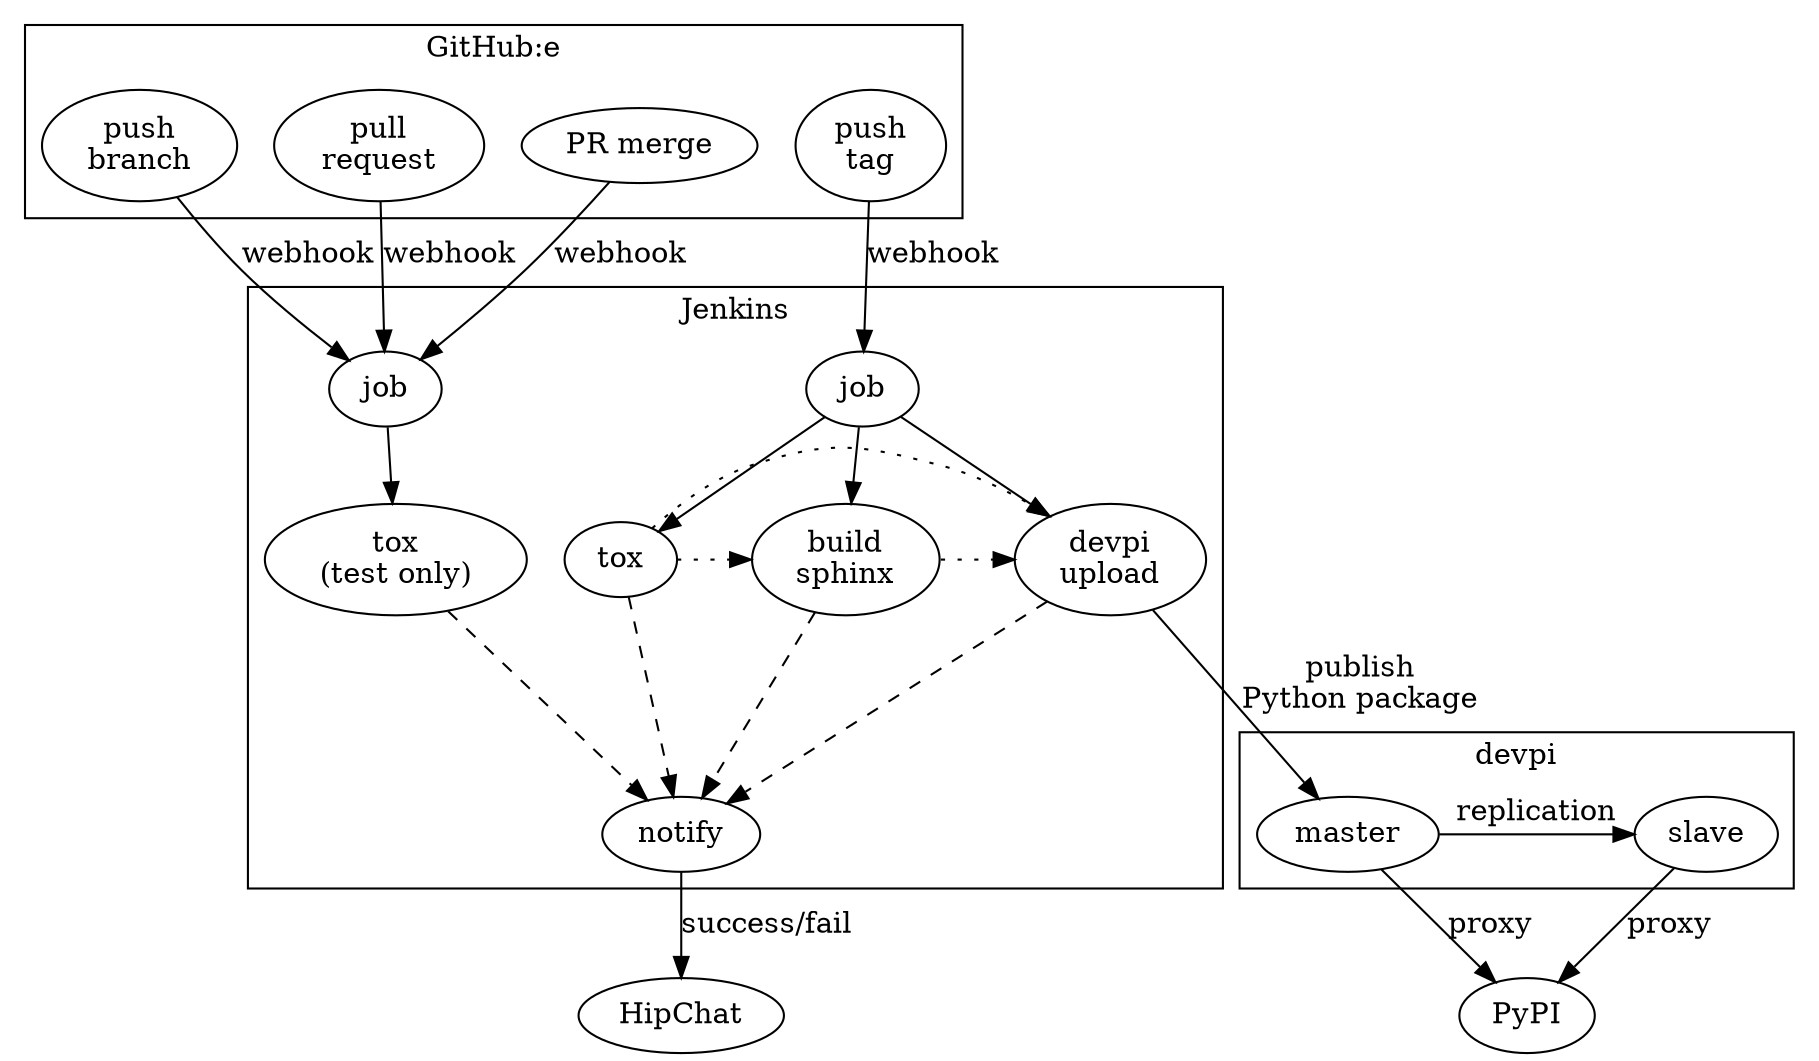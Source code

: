// dot -Tpng python-ci.dot -o python-ci.png
digraph python {
    subgraph cluster0 {
        label="GitHub:e";
        wh0 [label="push\nbranch"];
        wh1 [label="pull\nrequest"];
        wh2 [label="PR merge"];
        wh3 [label="push\ntag"];
    }
    subgraph cluster1 {
        label="Jenkins";
        job_a [label="job"];
        job_b [label="job"];
        job0 [label="tox\n(test only)"];
        job1 [label="tox"];
        job2 [label="build\nsphinx"];
        job3 [label="devpi\nupload"];
        job5 [label="notify"];
        job_a -> job0;
        job_b -> job1;
        job_b -> job2;
        job_b -> job3;
        job1 -> job3 [style="dotted"];
        job1 -> job2 -> job3 [style="dotted"];
        {rank=same; job0; job1; job2; job3;}
        job0 -> job5 [style=dashed];
        job1 -> job5 [style=dashed];
        job2 -> job5 [style=dashed];
        job3 -> job5 [style=dashed];
    }
    subgraph cluster2 {
        label="devpi";
        devpi0 [label="master"];
        devpi1 [label="slave"];
        devpi0 -> devpi1 [label="replication"];
        {rank=same; devpi0; devpi1}
    }
    hc [label="HipChat"];
    pypi [label="PyPI"];
    wh0 -> job_a [label="webhook"];
    wh1 -> job_a [label="webhook"];
    wh2 -> job_a [label="webhook"];
    wh3 -> job_b [label="webhook"];
    job3 -> devpi0 [label="publish\nPython package"];
    devpi0 -> pypi [label="proxy"];
    devpi1 -> pypi [label="proxy"];
    job5 -> hc [label="success/fail"];
}
